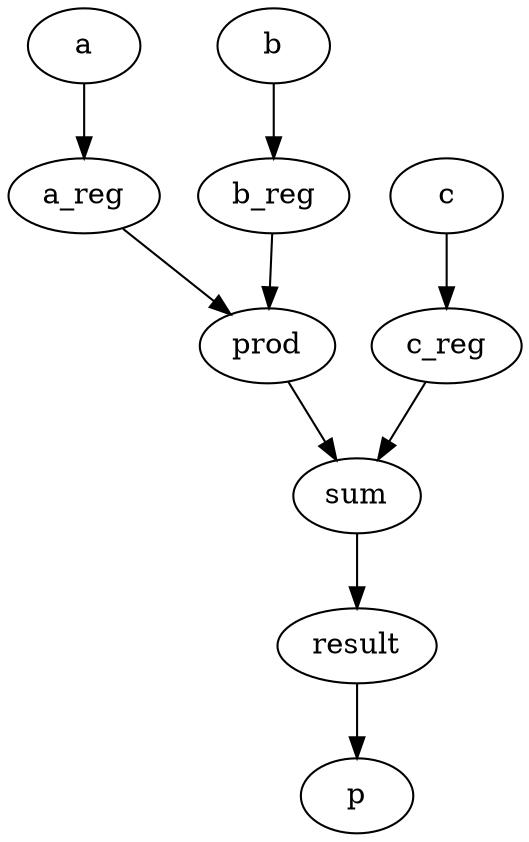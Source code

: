 strict digraph "" {
	a -> a_reg	 [weight=1.0];
	c -> c_reg	 [weight=1.0];
	b -> b_reg	 [weight=1.0];
	a_reg -> prod	 [weight=1.0];
	b_reg -> prod	 [weight=1.0];
	sum -> result	 [weight=1.0];
	result -> p	 [weight=1.0];
	prod -> sum	 [weight=1.0];
	c_reg -> sum	 [weight=1.0];
}

